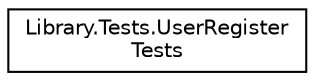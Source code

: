 digraph "Graphical Class Hierarchy"
{
 // INTERACTIVE_SVG=YES
 // LATEX_PDF_SIZE
  edge [fontname="Helvetica",fontsize="10",labelfontname="Helvetica",labelfontsize="10"];
  node [fontname="Helvetica",fontsize="10",shape=record];
  rankdir="LR";
  Node0 [label="Library.Tests.UserRegister\lTests",height=0.2,width=0.4,color="black", fillcolor="white", style="filled",URL="$classLibrary_1_1Tests_1_1UserRegisterTests.html",tooltip="Se testea UserRegister"];
}
